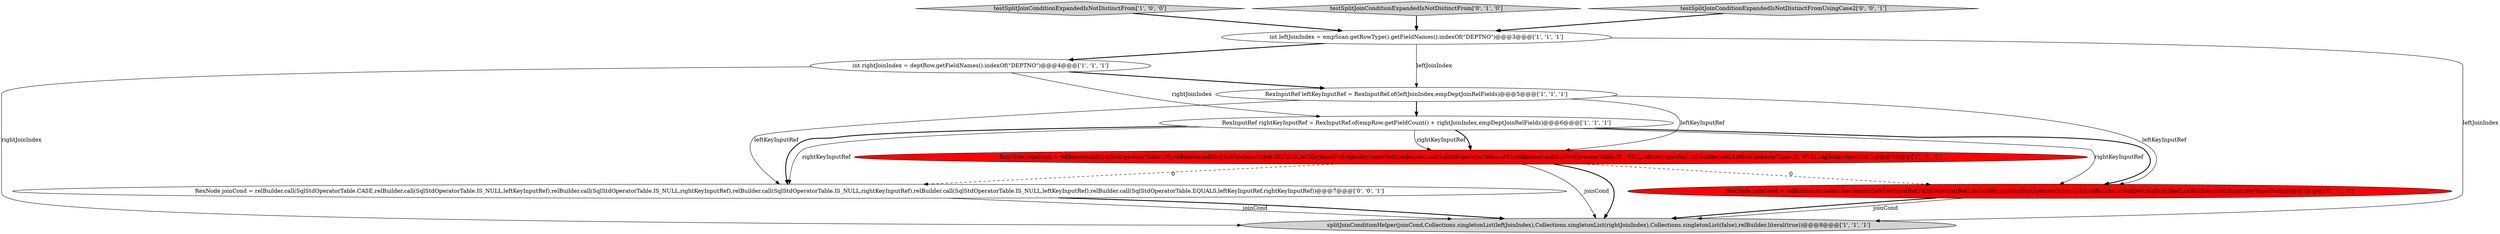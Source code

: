 digraph {
1 [style = filled, label = "int rightJoinIndex = deptRow.getFieldNames().indexOf(\"DEPTNO\")@@@4@@@['1', '1', '1']", fillcolor = white, shape = ellipse image = "AAA0AAABBB1BBB"];
7 [style = filled, label = "RexNode joinCond = relBuilder.or(relBuilder.equals(leftKeyInputRef,rightKeyInputRef),relBuilder.call(SqlStdOperatorTable.AND,relBuilder.isNull(leftKeyInputRef),relBuilder.isNull(rightKeyInputRef)))@@@7@@@['0', '1', '0']", fillcolor = red, shape = ellipse image = "AAA1AAABBB2BBB"];
2 [style = filled, label = "RexNode joinCond = relBuilder.call(SqlStdOperatorTable.OR,relBuilder.call(SqlStdOperatorTable.EQUALS,leftKeyInputRef,rightKeyInputRef),relBuilder.call(SqlStdOperatorTable.AND,relBuilder.call(SqlStdOperatorTable.IS_NULL,leftKeyInputRef),relBuilder.call(SqlStdOperatorTable.IS_NULL,rightKeyInputRef)))@@@7@@@['1', '0', '0']", fillcolor = red, shape = ellipse image = "AAA1AAABBB1BBB"];
5 [style = filled, label = "testSplitJoinConditionExpandedIsNotDistinctFrom['1', '0', '0']", fillcolor = lightgray, shape = diamond image = "AAA0AAABBB1BBB"];
8 [style = filled, label = "testSplitJoinConditionExpandedIsNotDistinctFrom['0', '1', '0']", fillcolor = lightgray, shape = diamond image = "AAA0AAABBB2BBB"];
0 [style = filled, label = "int leftJoinIndex = empScan.getRowType().getFieldNames().indexOf(\"DEPTNO\")@@@3@@@['1', '1', '1']", fillcolor = white, shape = ellipse image = "AAA0AAABBB1BBB"];
9 [style = filled, label = "testSplitJoinConditionExpandedIsNotDistinctFromUsingCase2['0', '0', '1']", fillcolor = lightgray, shape = diamond image = "AAA0AAABBB3BBB"];
6 [style = filled, label = "RexInputRef leftKeyInputRef = RexInputRef.of(leftJoinIndex,empDeptJoinRelFields)@@@5@@@['1', '1', '1']", fillcolor = white, shape = ellipse image = "AAA0AAABBB1BBB"];
3 [style = filled, label = "RexInputRef rightKeyInputRef = RexInputRef.of(empRow.getFieldCount() + rightJoinIndex,empDeptJoinRelFields)@@@6@@@['1', '1', '1']", fillcolor = white, shape = ellipse image = "AAA0AAABBB1BBB"];
4 [style = filled, label = "splitJoinConditionHelper(joinCond,Collections.singletonList(leftJoinIndex),Collections.singletonList(rightJoinIndex),Collections.singletonList(false),relBuilder.literal(true))@@@8@@@['1', '1', '1']", fillcolor = lightgray, shape = ellipse image = "AAA0AAABBB1BBB"];
10 [style = filled, label = "RexNode joinCond = relBuilder.call(SqlStdOperatorTable.CASE,relBuilder.call(SqlStdOperatorTable.IS_NULL,leftKeyInputRef),relBuilder.call(SqlStdOperatorTable.IS_NULL,rightKeyInputRef),relBuilder.call(SqlStdOperatorTable.IS_NULL,rightKeyInputRef),relBuilder.call(SqlStdOperatorTable.IS_NULL,leftKeyInputRef),relBuilder.call(SqlStdOperatorTable.EQUALS,leftKeyInputRef,rightKeyInputRef))@@@7@@@['0', '0', '1']", fillcolor = white, shape = ellipse image = "AAA0AAABBB3BBB"];
10->4 [style = solid, label="joinCond"];
3->2 [style = solid, label="rightKeyInputRef"];
6->3 [style = bold, label=""];
2->4 [style = solid, label="joinCond"];
9->0 [style = bold, label=""];
0->4 [style = solid, label="leftJoinIndex"];
1->4 [style = solid, label="rightJoinIndex"];
6->2 [style = solid, label="leftKeyInputRef"];
3->10 [style = solid, label="rightKeyInputRef"];
7->4 [style = bold, label=""];
6->10 [style = solid, label="leftKeyInputRef"];
2->7 [style = dashed, label="0"];
2->4 [style = bold, label=""];
3->7 [style = solid, label="rightKeyInputRef"];
2->10 [style = dashed, label="0"];
8->0 [style = bold, label=""];
3->10 [style = bold, label=""];
1->6 [style = bold, label=""];
3->2 [style = bold, label=""];
5->0 [style = bold, label=""];
3->7 [style = bold, label=""];
0->1 [style = bold, label=""];
10->4 [style = bold, label=""];
6->7 [style = solid, label="leftKeyInputRef"];
7->4 [style = solid, label="joinCond"];
1->3 [style = solid, label="rightJoinIndex"];
0->6 [style = solid, label="leftJoinIndex"];
}
